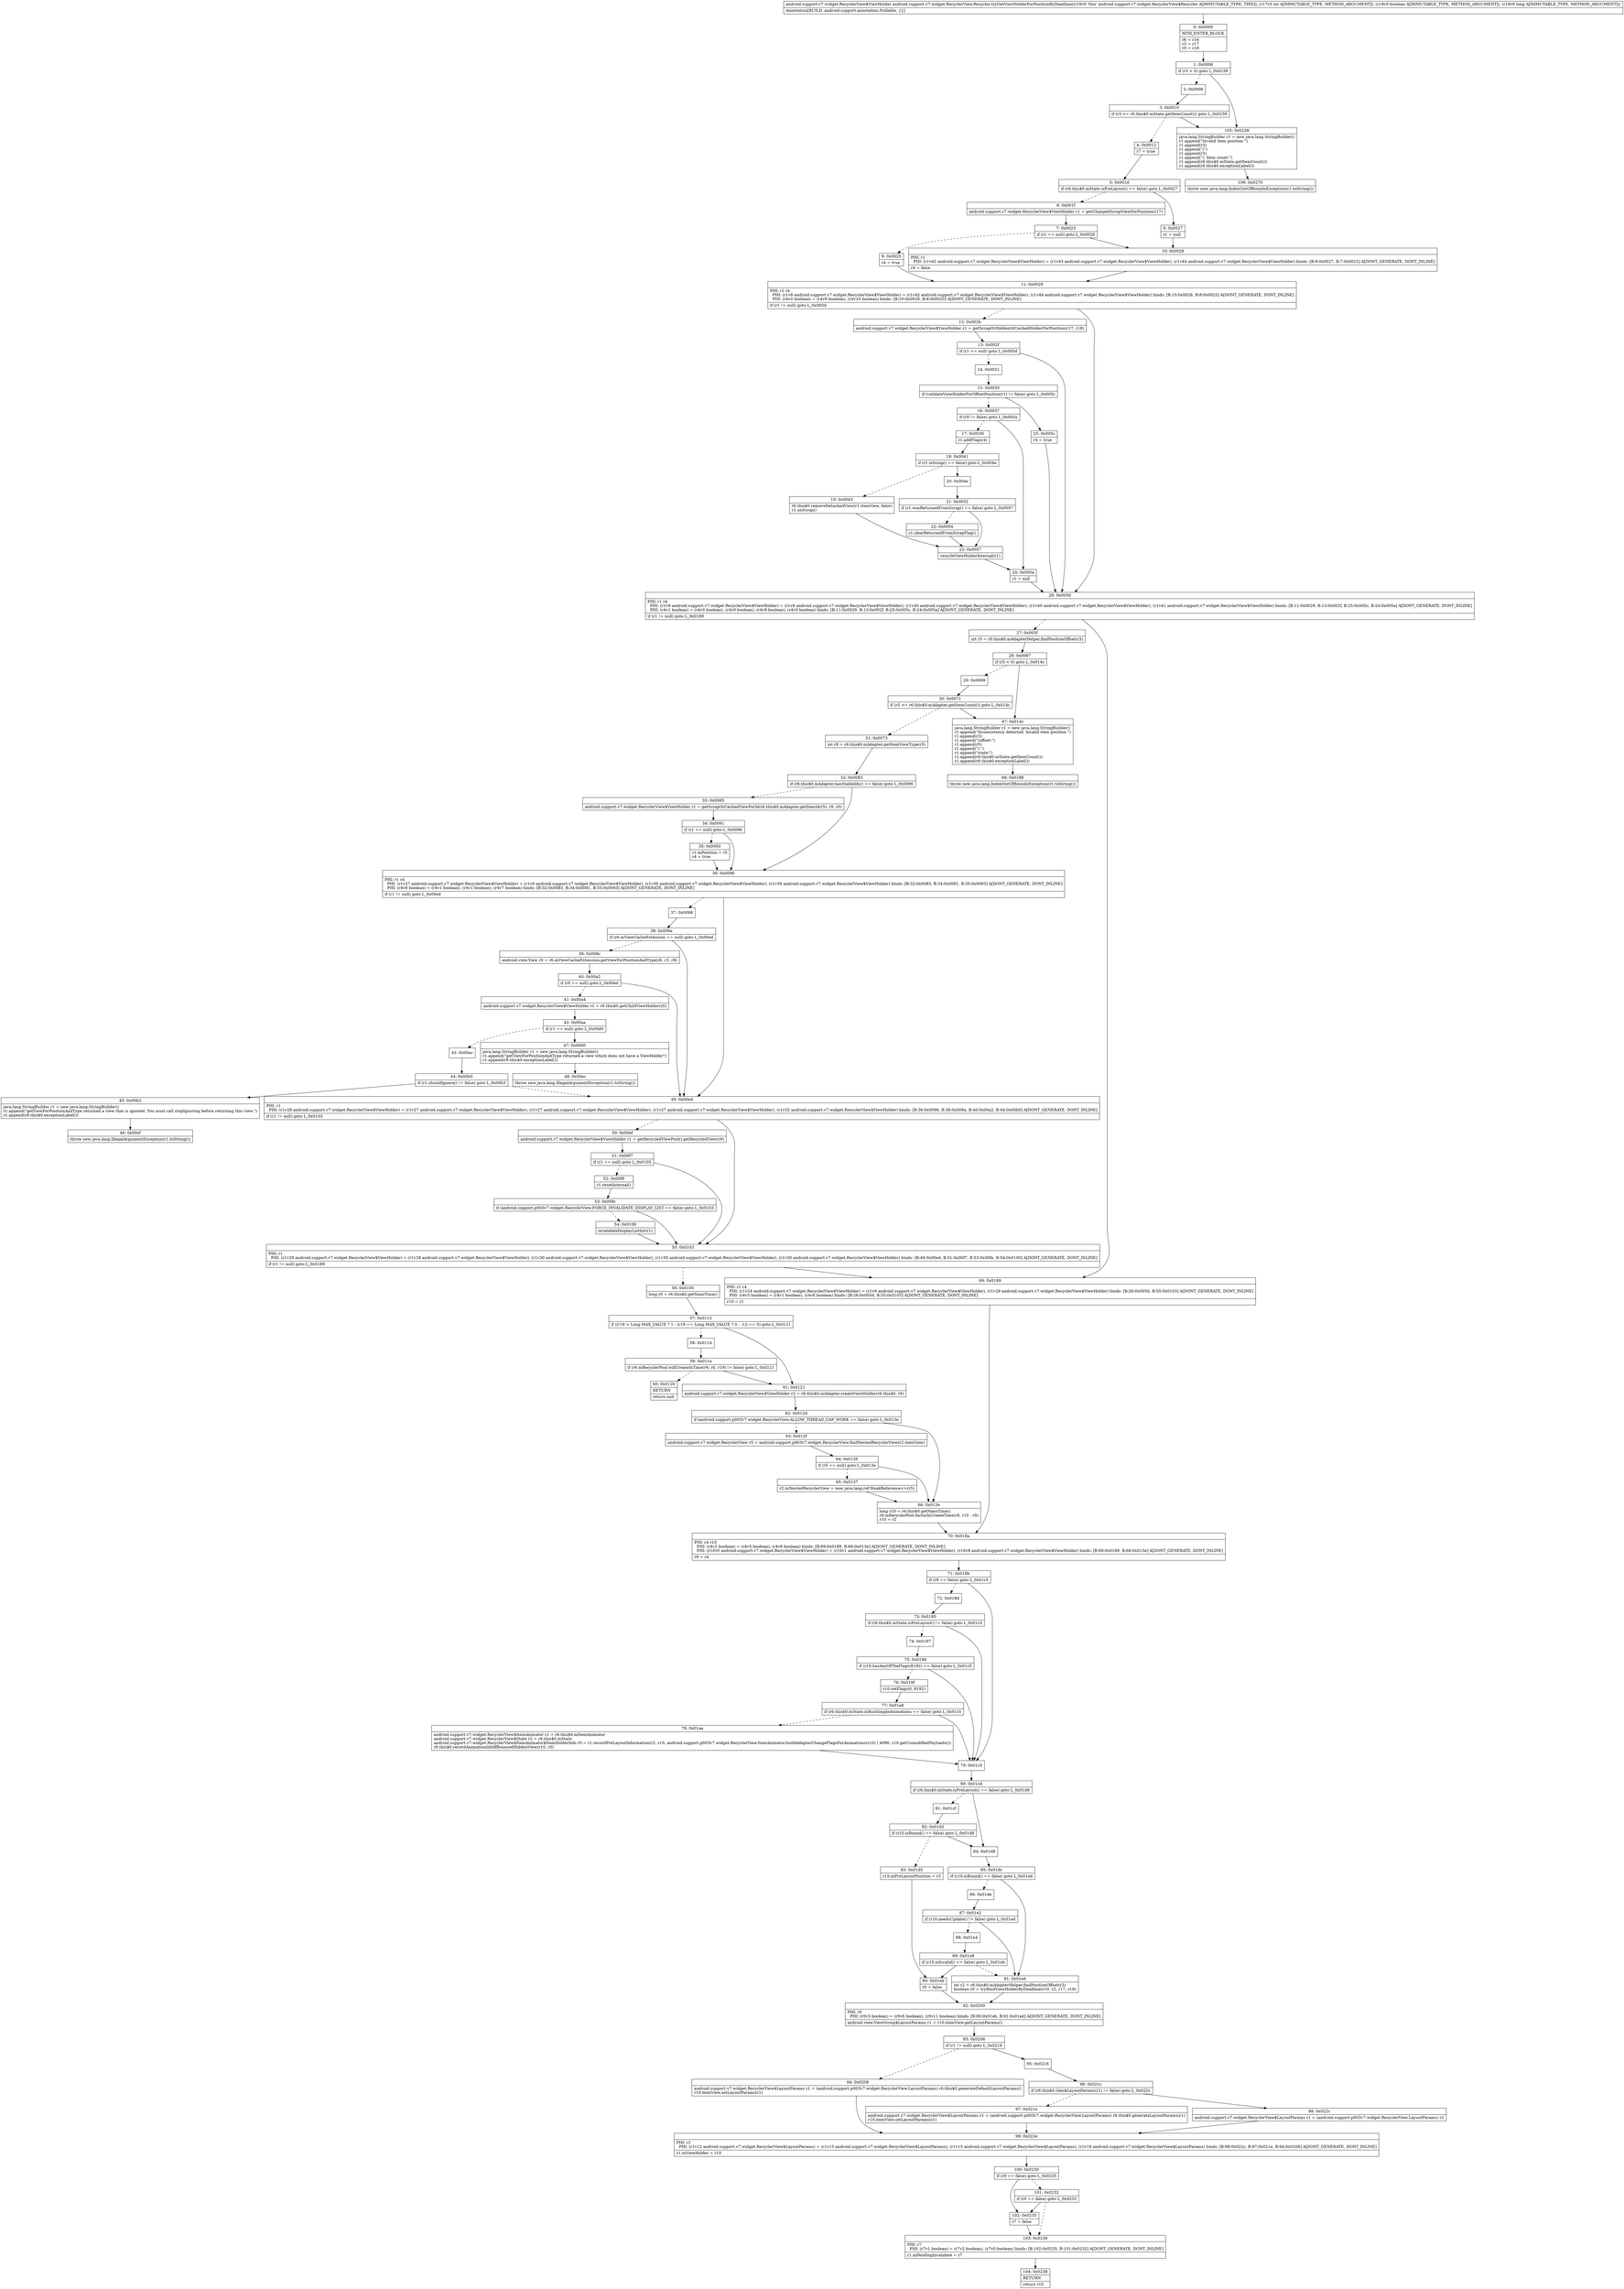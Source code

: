 digraph "CFG forandroid.support.v7.widget.RecyclerView.Recycler.tryGetViewHolderForPositionByDeadline(IZJ)Landroid\/support\/v7\/widget\/RecyclerView$ViewHolder;" {
Node_0 [shape=record,label="{0\:\ 0x0000|MTH_ENTER_BLOCK\l|r6 = r16\lr3 = r17\lr0 = r18\l}"];
Node_1 [shape=record,label="{1\:\ 0x0006|if (r3 \< 0) goto L_0x0239\l}"];
Node_2 [shape=record,label="{2\:\ 0x0008}"];
Node_3 [shape=record,label="{3\:\ 0x0010|if (r3 \>= r6.this$0.mState.getItemCount()) goto L_0x0239\l}"];
Node_4 [shape=record,label="{4\:\ 0x0012|r7 = true\l}"];
Node_5 [shape=record,label="{5\:\ 0x001d|if (r6.this$0.mState.isPreLayout() == false) goto L_0x0027\l}"];
Node_6 [shape=record,label="{6\:\ 0x001f|android.support.v7.widget.RecyclerView$ViewHolder r1 = getChangedScrapViewForPosition(r17)\l}"];
Node_7 [shape=record,label="{7\:\ 0x0023|if (r1 == null) goto L_0x0028\l}"];
Node_8 [shape=record,label="{8\:\ 0x0025|r4 = true\l}"];
Node_9 [shape=record,label="{9\:\ 0x0027|r1 = null\l}"];
Node_10 [shape=record,label="{10\:\ 0x0028|PHI: r1 \l  PHI: (r1v42 android.support.v7.widget.RecyclerView$ViewHolder) = (r1v43 android.support.v7.widget.RecyclerView$ViewHolder), (r1v44 android.support.v7.widget.RecyclerView$ViewHolder) binds: [B:9:0x0027, B:7:0x0023] A[DONT_GENERATE, DONT_INLINE]\l|r4 = false\l}"];
Node_11 [shape=record,label="{11\:\ 0x0029|PHI: r1 r4 \l  PHI: (r1v8 android.support.v7.widget.RecyclerView$ViewHolder) = (r1v42 android.support.v7.widget.RecyclerView$ViewHolder), (r1v44 android.support.v7.widget.RecyclerView$ViewHolder) binds: [B:10:0x0028, B:8:0x0025] A[DONT_GENERATE, DONT_INLINE]\l  PHI: (r4v0 boolean) = (r4v9 boolean), (r4v10 boolean) binds: [B:10:0x0028, B:8:0x0025] A[DONT_GENERATE, DONT_INLINE]\l|if (r1 != null) goto L_0x005d\l}"];
Node_12 [shape=record,label="{12\:\ 0x002b|android.support.v7.widget.RecyclerView$ViewHolder r1 = getScrapOrHiddenOrCachedHolderForPosition(r17, r18)\l}"];
Node_13 [shape=record,label="{13\:\ 0x002f|if (r1 == null) goto L_0x005d\l}"];
Node_14 [shape=record,label="{14\:\ 0x0031}"];
Node_15 [shape=record,label="{15\:\ 0x0035|if (validateViewHolderForOffsetPosition(r1) != false) goto L_0x005c\l}"];
Node_16 [shape=record,label="{16\:\ 0x0037|if (r0 != false) goto L_0x005a\l}"];
Node_17 [shape=record,label="{17\:\ 0x0039|r1.addFlags(4)\l}"];
Node_18 [shape=record,label="{18\:\ 0x0041|if (r1.isScrap() == false) goto L_0x004e\l}"];
Node_19 [shape=record,label="{19\:\ 0x0043|r6.this$0.removeDetachedView(r1.itemView, false)\lr1.unScrap()\l}"];
Node_20 [shape=record,label="{20\:\ 0x004e}"];
Node_21 [shape=record,label="{21\:\ 0x0052|if (r1.wasReturnedFromScrap() == false) goto L_0x0057\l}"];
Node_22 [shape=record,label="{22\:\ 0x0054|r1.clearReturnedFromScrapFlag()\l}"];
Node_23 [shape=record,label="{23\:\ 0x0057|recycleViewHolderInternal(r1)\l}"];
Node_24 [shape=record,label="{24\:\ 0x005a|r1 = null\l}"];
Node_25 [shape=record,label="{25\:\ 0x005c|r4 = true\l}"];
Node_26 [shape=record,label="{26\:\ 0x005d|PHI: r1 r4 \l  PHI: (r1v9 android.support.v7.widget.RecyclerView$ViewHolder) = (r1v8 android.support.v7.widget.RecyclerView$ViewHolder), (r1v40 android.support.v7.widget.RecyclerView$ViewHolder), (r1v40 android.support.v7.widget.RecyclerView$ViewHolder), (r1v41 android.support.v7.widget.RecyclerView$ViewHolder) binds: [B:11:0x0029, B:13:0x002f, B:25:0x005c, B:24:0x005a] A[DONT_GENERATE, DONT_INLINE]\l  PHI: (r4v1 boolean) = (r4v0 boolean), (r4v0 boolean), (r4v8 boolean), (r4v0 boolean) binds: [B:11:0x0029, B:13:0x002f, B:25:0x005c, B:24:0x005a] A[DONT_GENERATE, DONT_INLINE]\l|if (r1 != null) goto L_0x0189\l}"];
Node_27 [shape=record,label="{27\:\ 0x005f|int r5 = r6.this$0.mAdapterHelper.findPositionOffset(r3)\l}"];
Node_28 [shape=record,label="{28\:\ 0x0067|if (r5 \< 0) goto L_0x014c\l}"];
Node_29 [shape=record,label="{29\:\ 0x0069}"];
Node_30 [shape=record,label="{30\:\ 0x0071|if (r5 \>= r6.this$0.mAdapter.getItemCount()) goto L_0x014c\l}"];
Node_31 [shape=record,label="{31\:\ 0x0073|int r9 = r6.this$0.mAdapter.getItemViewType(r5)\l}"];
Node_32 [shape=record,label="{32\:\ 0x0083|if (r6.this$0.mAdapter.hasStableIds() == false) goto L_0x0096\l}"];
Node_33 [shape=record,label="{33\:\ 0x0085|android.support.v7.widget.RecyclerView$ViewHolder r1 = getScrapOrCachedViewForId(r6.this$0.mAdapter.getItemId(r5), r9, r0)\l}"];
Node_34 [shape=record,label="{34\:\ 0x0091|if (r1 == null) goto L_0x0096\l}"];
Node_35 [shape=record,label="{35\:\ 0x0093|r1.mPosition = r5\lr4 = true\l}"];
Node_36 [shape=record,label="{36\:\ 0x0096|PHI: r1 r4 \l  PHI: (r1v27 android.support.v7.widget.RecyclerView$ViewHolder) = (r1v9 android.support.v7.widget.RecyclerView$ViewHolder), (r1v39 android.support.v7.widget.RecyclerView$ViewHolder), (r1v39 android.support.v7.widget.RecyclerView$ViewHolder) binds: [B:32:0x0083, B:34:0x0091, B:35:0x0093] A[DONT_GENERATE, DONT_INLINE]\l  PHI: (r4v6 boolean) = (r4v1 boolean), (r4v1 boolean), (r4v7 boolean) binds: [B:32:0x0083, B:34:0x0091, B:35:0x0093] A[DONT_GENERATE, DONT_INLINE]\l|if (r1 != null) goto L_0x00ed\l}"];
Node_37 [shape=record,label="{37\:\ 0x0098}"];
Node_38 [shape=record,label="{38\:\ 0x009a|if (r6.mViewCacheExtension == null) goto L_0x00ed\l}"];
Node_39 [shape=record,label="{39\:\ 0x009c|android.view.View r0 = r6.mViewCacheExtension.getViewForPositionAndType(r6, r3, r9)\l}"];
Node_40 [shape=record,label="{40\:\ 0x00a2|if (r0 == null) goto L_0x00ed\l}"];
Node_41 [shape=record,label="{41\:\ 0x00a4|android.support.v7.widget.RecyclerView$ViewHolder r1 = r6.this$0.getChildViewHolder(r0)\l}"];
Node_42 [shape=record,label="{42\:\ 0x00aa|if (r1 == null) goto L_0x00d0\l}"];
Node_43 [shape=record,label="{43\:\ 0x00ac}"];
Node_44 [shape=record,label="{44\:\ 0x00b0|if (r1.shouldIgnore() != false) goto L_0x00b3\l}"];
Node_45 [shape=record,label="{45\:\ 0x00b3|java.lang.StringBuilder r1 = new java.lang.StringBuilder()\lr1.append(\"getViewForPositionAndType returned a view that is ignored. You must call stopIgnoring before returning this view.\")\lr1.append(r6.this$0.exceptionLabel())\l}"];
Node_46 [shape=record,label="{46\:\ 0x00cf|throw new java.lang.IllegalArgumentException(r1.toString())\l}"];
Node_47 [shape=record,label="{47\:\ 0x00d0|java.lang.StringBuilder r1 = new java.lang.StringBuilder()\lr1.append(\"getViewForPositionAndType returned a view which does not have a ViewHolder\")\lr1.append(r6.this$0.exceptionLabel())\l}"];
Node_48 [shape=record,label="{48\:\ 0x00ec|throw new java.lang.IllegalArgumentException(r1.toString())\l}"];
Node_49 [shape=record,label="{49\:\ 0x00ed|PHI: r1 \l  PHI: (r1v28 android.support.v7.widget.RecyclerView$ViewHolder) = (r1v27 android.support.v7.widget.RecyclerView$ViewHolder), (r1v27 android.support.v7.widget.RecyclerView$ViewHolder), (r1v27 android.support.v7.widget.RecyclerView$ViewHolder), (r1v32 android.support.v7.widget.RecyclerView$ViewHolder) binds: [B:36:0x0096, B:38:0x009a, B:40:0x00a2, B:44:0x00b0] A[DONT_GENERATE, DONT_INLINE]\l|if (r1 != null) goto L_0x0103\l}"];
Node_50 [shape=record,label="{50\:\ 0x00ef|android.support.v7.widget.RecyclerView$ViewHolder r1 = getRecycledViewPool().getRecycledView(r9)\l}"];
Node_51 [shape=record,label="{51\:\ 0x00f7|if (r1 == null) goto L_0x0103\l}"];
Node_52 [shape=record,label="{52\:\ 0x00f9|r1.resetInternal()\l}"];
Node_53 [shape=record,label="{53\:\ 0x00fe|if (android.support.p003v7.widget.RecyclerView.FORCE_INVALIDATE_DISPLAY_LIST == false) goto L_0x0103\l}"];
Node_54 [shape=record,label="{54\:\ 0x0100|invalidateDisplayListInt(r1)\l}"];
Node_55 [shape=record,label="{55\:\ 0x0103|PHI: r1 \l  PHI: (r1v29 android.support.v7.widget.RecyclerView$ViewHolder) = (r1v28 android.support.v7.widget.RecyclerView$ViewHolder), (r1v30 android.support.v7.widget.RecyclerView$ViewHolder), (r1v30 android.support.v7.widget.RecyclerView$ViewHolder), (r1v30 android.support.v7.widget.RecyclerView$ViewHolder) binds: [B:49:0x00ed, B:51:0x00f7, B:53:0x00fe, B:54:0x0100] A[DONT_GENERATE, DONT_INLINE]\l|if (r1 != null) goto L_0x0189\l}"];
Node_56 [shape=record,label="{56\:\ 0x0105|long r0 = r6.this$0.getNanoTime()\l}"];
Node_57 [shape=record,label="{57\:\ 0x0112|if ((r19 \> Long.MAX_VALUE ? 1 : (r19 == Long.MAX_VALUE ? 0 : \-1)) == 0) goto L_0x0121\l}"];
Node_58 [shape=record,label="{58\:\ 0x0114}"];
Node_59 [shape=record,label="{59\:\ 0x011e|if (r6.mRecyclerPool.willCreateInTime(r9, r0, r19) != false) goto L_0x0121\l}"];
Node_60 [shape=record,label="{60\:\ 0x0120|RETURN\l|return null\l}"];
Node_61 [shape=record,label="{61\:\ 0x0121|android.support.v7.widget.RecyclerView$ViewHolder r2 = r6.this$0.mAdapter.createViewHolder(r6.this$0, r9)\l}"];
Node_62 [shape=record,label="{62\:\ 0x012d|if (android.support.p003v7.widget.RecyclerView.ALLOW_THREAD_GAP_WORK == false) goto L_0x013e\l}"];
Node_63 [shape=record,label="{63\:\ 0x012f|android.support.v7.widget.RecyclerView r5 = android.support.p003v7.widget.RecyclerView.findNestedRecyclerView(r2.itemView)\l}"];
Node_64 [shape=record,label="{64\:\ 0x0135|if (r5 == null) goto L_0x013e\l}"];
Node_65 [shape=record,label="{65\:\ 0x0137|r2.mNestedRecyclerView = new java.lang.ref.WeakReference\<\>(r5)\l}"];
Node_66 [shape=record,label="{66\:\ 0x013e|long r10 = r6.this$0.getNanoTime()\lr6.mRecyclerPool.factorInCreateTime(r9, r10 \- r0)\lr10 = r2\l}"];
Node_67 [shape=record,label="{67\:\ 0x014c|java.lang.StringBuilder r1 = new java.lang.StringBuilder()\lr1.append(\"Inconsistency detected. Invalid item position \")\lr1.append(r3)\lr1.append(\"(offset:\")\lr1.append(r5)\lr1.append(\").\")\lr1.append(\"state:\")\lr1.append(r6.this$0.mState.getItemCount())\lr1.append(r6.this$0.exceptionLabel())\l}"];
Node_68 [shape=record,label="{68\:\ 0x0188|throw new java.lang.IndexOutOfBoundsException(r1.toString())\l}"];
Node_69 [shape=record,label="{69\:\ 0x0189|PHI: r1 r4 \l  PHI: (r1v24 android.support.v7.widget.RecyclerView$ViewHolder) = (r1v9 android.support.v7.widget.RecyclerView$ViewHolder), (r1v29 android.support.v7.widget.RecyclerView$ViewHolder) binds: [B:26:0x005d, B:55:0x0103] A[DONT_GENERATE, DONT_INLINE]\l  PHI: (r4v5 boolean) = (r4v1 boolean), (r4v6 boolean) binds: [B:26:0x005d, B:55:0x0103] A[DONT_GENERATE, DONT_INLINE]\l|r10 = r1\l}"];
Node_70 [shape=record,label="{70\:\ 0x018a|PHI: r4 r10 \l  PHI: (r4v2 boolean) = (r4v5 boolean), (r4v6 boolean) binds: [B:69:0x0189, B:66:0x013e] A[DONT_GENERATE, DONT_INLINE]\l  PHI: (r10v0 android.support.v7.widget.RecyclerView$ViewHolder) = (r10v1 android.support.v7.widget.RecyclerView$ViewHolder), (r10v8 android.support.v7.widget.RecyclerView$ViewHolder) binds: [B:69:0x0189, B:66:0x013e] A[DONT_GENERATE, DONT_INLINE]\l|r9 = r4\l}"];
Node_71 [shape=record,label="{71\:\ 0x018b|if (r9 == false) goto L_0x01c5\l}"];
Node_72 [shape=record,label="{72\:\ 0x018d}"];
Node_73 [shape=record,label="{73\:\ 0x0195|if (r6.this$0.mState.isPreLayout() != false) goto L_0x01c5\l}"];
Node_74 [shape=record,label="{74\:\ 0x0197}"];
Node_75 [shape=record,label="{75\:\ 0x019d|if (r10.hasAnyOfTheFlags(8192) == false) goto L_0x01c5\l}"];
Node_76 [shape=record,label="{76\:\ 0x019f|r10.setFlags(0, 8192)\l}"];
Node_77 [shape=record,label="{77\:\ 0x01a8|if (r6.this$0.mState.mRunSimpleAnimations == false) goto L_0x01c5\l}"];
Node_78 [shape=record,label="{78\:\ 0x01aa|android.support.v7.widget.RecyclerView$ItemAnimator r1 = r6.this$0.mItemAnimator\landroid.support.v7.widget.RecyclerView$State r2 = r6.this$0.mState\landroid.support.v7.widget.RecyclerView$ItemAnimator$ItemHolderInfo r0 = r1.recordPreLayoutInformation(r2, r10, android.support.p003v7.widget.RecyclerView.ItemAnimator.buildAdapterChangeFlagsForAnimations(r10) \| 4096, r10.getUnmodifiedPayloads())\lr6.this$0.recordAnimationInfoIfBouncedHiddenView(r10, r0)\l}"];
Node_79 [shape=record,label="{79\:\ 0x01c5}"];
Node_80 [shape=record,label="{80\:\ 0x01cd|if (r6.this$0.mState.isPreLayout() == false) goto L_0x01d8\l}"];
Node_81 [shape=record,label="{81\:\ 0x01cf}"];
Node_82 [shape=record,label="{82\:\ 0x01d3|if (r10.isBound() == false) goto L_0x01d8\l}"];
Node_83 [shape=record,label="{83\:\ 0x01d5|r10.mPreLayoutPosition = r3\l}"];
Node_84 [shape=record,label="{84\:\ 0x01d8}"];
Node_85 [shape=record,label="{85\:\ 0x01dc|if (r10.isBound() == false) goto L_0x01ed\l}"];
Node_86 [shape=record,label="{86\:\ 0x01de}"];
Node_87 [shape=record,label="{87\:\ 0x01e2|if (r10.needsUpdate() != false) goto L_0x01ed\l}"];
Node_88 [shape=record,label="{88\:\ 0x01e4}"];
Node_89 [shape=record,label="{89\:\ 0x01e8|if (r10.isInvalid() == false) goto L_0x01eb\l}"];
Node_90 [shape=record,label="{90\:\ 0x01eb|r0 = false\l}"];
Node_91 [shape=record,label="{91\:\ 0x01ed|int r2 = r6.this$0.mAdapterHelper.findPositionOffset(r3)\lboolean r0 = tryBindViewHolderByDeadline(r10, r2, r17, r19)\l}"];
Node_92 [shape=record,label="{92\:\ 0x0200|PHI: r0 \l  PHI: (r0v5 boolean) = (r0v6 boolean), (r0v11 boolean) binds: [B:90:0x01eb, B:91:0x01ed] A[DONT_GENERATE, DONT_INLINE]\l|android.view.ViewGroup$LayoutParams r1 = r10.itemView.getLayoutParams()\l}"];
Node_93 [shape=record,label="{93\:\ 0x0206|if (r1 != null) goto L_0x0216\l}"];
Node_94 [shape=record,label="{94\:\ 0x0208|android.support.v7.widget.RecyclerView$LayoutParams r1 = (android.support.p003v7.widget.RecyclerView.LayoutParams) r6.this$0.generateDefaultLayoutParams()\lr10.itemView.setLayoutParams(r1)\l}"];
Node_95 [shape=record,label="{95\:\ 0x0216}"];
Node_96 [shape=record,label="{96\:\ 0x021c|if (r6.this$0.checkLayoutParams(r1) != false) goto L_0x022c\l}"];
Node_97 [shape=record,label="{97\:\ 0x021e|android.support.v7.widget.RecyclerView$LayoutParams r1 = (android.support.p003v7.widget.RecyclerView.LayoutParams) r6.this$0.generateLayoutParams(r1)\lr10.itemView.setLayoutParams(r1)\l}"];
Node_98 [shape=record,label="{98\:\ 0x022c|android.support.v7.widget.RecyclerView$LayoutParams r1 = (android.support.p003v7.widget.RecyclerView.LayoutParams) r1\l}"];
Node_99 [shape=record,label="{99\:\ 0x022e|PHI: r1 \l  PHI: (r1v12 android.support.v7.widget.RecyclerView$LayoutParams) = (r1v13 android.support.v7.widget.RecyclerView$LayoutParams), (r1v15 android.support.v7.widget.RecyclerView$LayoutParams), (r1v18 android.support.v7.widget.RecyclerView$LayoutParams) binds: [B:98:0x022c, B:97:0x021e, B:94:0x0208] A[DONT_GENERATE, DONT_INLINE]\l|r1.mViewHolder = r10\l}"];
Node_100 [shape=record,label="{100\:\ 0x0230|if (r9 == false) goto L_0x0235\l}"];
Node_101 [shape=record,label="{101\:\ 0x0232|if (r0 == false) goto L_0x0235\l}"];
Node_102 [shape=record,label="{102\:\ 0x0235|r7 = false\l}"];
Node_103 [shape=record,label="{103\:\ 0x0236|PHI: r7 \l  PHI: (r7v1 boolean) = (r7v2 boolean), (r7v0 boolean) binds: [B:102:0x0235, B:101:0x0232] A[DONT_GENERATE, DONT_INLINE]\l|r1.mPendingInvalidate = r7\l}"];
Node_104 [shape=record,label="{104\:\ 0x0238|RETURN\l|return r10\l}"];
Node_105 [shape=record,label="{105\:\ 0x0239|java.lang.StringBuilder r1 = new java.lang.StringBuilder()\lr1.append(\"Invalid item position \")\lr1.append(r3)\lr1.append(\"(\")\lr1.append(r3)\lr1.append(\"). Item count:\")\lr1.append(r6.this$0.mState.getItemCount())\lr1.append(r6.this$0.exceptionLabel())\l}"];
Node_106 [shape=record,label="{106\:\ 0x0270|throw new java.lang.IndexOutOfBoundsException(r1.toString())\l}"];
MethodNode[shape=record,label="{android.support.v7.widget.RecyclerView$ViewHolder android.support.v7.widget.RecyclerView.Recycler.tryGetViewHolderForPositionByDeadline((r16v0 'this' android.support.v7.widget.RecyclerView$Recycler A[IMMUTABLE_TYPE, THIS]), (r17v0 int A[IMMUTABLE_TYPE, METHOD_ARGUMENT]), (r18v0 boolean A[IMMUTABLE_TYPE, METHOD_ARGUMENT]), (r19v0 long A[IMMUTABLE_TYPE, METHOD_ARGUMENT]))  | Annotation[BUILD, android.support.annotation.Nullable, \{\}]\l}"];
MethodNode -> Node_0;
Node_0 -> Node_1;
Node_1 -> Node_2[style=dashed];
Node_1 -> Node_105;
Node_2 -> Node_3;
Node_3 -> Node_4[style=dashed];
Node_3 -> Node_105;
Node_4 -> Node_5;
Node_5 -> Node_6[style=dashed];
Node_5 -> Node_9;
Node_6 -> Node_7;
Node_7 -> Node_8[style=dashed];
Node_7 -> Node_10;
Node_8 -> Node_11;
Node_9 -> Node_10;
Node_10 -> Node_11;
Node_11 -> Node_12[style=dashed];
Node_11 -> Node_26;
Node_12 -> Node_13;
Node_13 -> Node_14[style=dashed];
Node_13 -> Node_26;
Node_14 -> Node_15;
Node_15 -> Node_16[style=dashed];
Node_15 -> Node_25;
Node_16 -> Node_17[style=dashed];
Node_16 -> Node_24;
Node_17 -> Node_18;
Node_18 -> Node_19[style=dashed];
Node_18 -> Node_20;
Node_19 -> Node_23;
Node_20 -> Node_21;
Node_21 -> Node_22[style=dashed];
Node_21 -> Node_23;
Node_22 -> Node_23;
Node_23 -> Node_24;
Node_24 -> Node_26;
Node_25 -> Node_26;
Node_26 -> Node_27[style=dashed];
Node_26 -> Node_69;
Node_27 -> Node_28;
Node_28 -> Node_29[style=dashed];
Node_28 -> Node_67;
Node_29 -> Node_30;
Node_30 -> Node_31[style=dashed];
Node_30 -> Node_67;
Node_31 -> Node_32;
Node_32 -> Node_33[style=dashed];
Node_32 -> Node_36;
Node_33 -> Node_34;
Node_34 -> Node_35[style=dashed];
Node_34 -> Node_36;
Node_35 -> Node_36;
Node_36 -> Node_37[style=dashed];
Node_36 -> Node_49;
Node_37 -> Node_38;
Node_38 -> Node_39[style=dashed];
Node_38 -> Node_49;
Node_39 -> Node_40;
Node_40 -> Node_41[style=dashed];
Node_40 -> Node_49;
Node_41 -> Node_42;
Node_42 -> Node_43[style=dashed];
Node_42 -> Node_47;
Node_43 -> Node_44;
Node_44 -> Node_45;
Node_44 -> Node_49[style=dashed];
Node_45 -> Node_46;
Node_47 -> Node_48;
Node_49 -> Node_50[style=dashed];
Node_49 -> Node_55;
Node_50 -> Node_51;
Node_51 -> Node_52[style=dashed];
Node_51 -> Node_55;
Node_52 -> Node_53;
Node_53 -> Node_54[style=dashed];
Node_53 -> Node_55;
Node_54 -> Node_55;
Node_55 -> Node_56[style=dashed];
Node_55 -> Node_69;
Node_56 -> Node_57;
Node_57 -> Node_58[style=dashed];
Node_57 -> Node_61;
Node_58 -> Node_59;
Node_59 -> Node_60[style=dashed];
Node_59 -> Node_61;
Node_61 -> Node_62;
Node_62 -> Node_63[style=dashed];
Node_62 -> Node_66;
Node_63 -> Node_64;
Node_64 -> Node_65[style=dashed];
Node_64 -> Node_66;
Node_65 -> Node_66;
Node_66 -> Node_70;
Node_67 -> Node_68;
Node_69 -> Node_70;
Node_70 -> Node_71;
Node_71 -> Node_72[style=dashed];
Node_71 -> Node_79;
Node_72 -> Node_73;
Node_73 -> Node_74[style=dashed];
Node_73 -> Node_79;
Node_74 -> Node_75;
Node_75 -> Node_76[style=dashed];
Node_75 -> Node_79;
Node_76 -> Node_77;
Node_77 -> Node_78[style=dashed];
Node_77 -> Node_79;
Node_78 -> Node_79;
Node_79 -> Node_80;
Node_80 -> Node_81[style=dashed];
Node_80 -> Node_84;
Node_81 -> Node_82;
Node_82 -> Node_83[style=dashed];
Node_82 -> Node_84;
Node_83 -> Node_90;
Node_84 -> Node_85;
Node_85 -> Node_86[style=dashed];
Node_85 -> Node_91;
Node_86 -> Node_87;
Node_87 -> Node_88[style=dashed];
Node_87 -> Node_91;
Node_88 -> Node_89;
Node_89 -> Node_90;
Node_89 -> Node_91[style=dashed];
Node_90 -> Node_92;
Node_91 -> Node_92;
Node_92 -> Node_93;
Node_93 -> Node_94[style=dashed];
Node_93 -> Node_95;
Node_94 -> Node_99;
Node_95 -> Node_96;
Node_96 -> Node_97[style=dashed];
Node_96 -> Node_98;
Node_97 -> Node_99;
Node_98 -> Node_99;
Node_99 -> Node_100;
Node_100 -> Node_101[style=dashed];
Node_100 -> Node_102;
Node_101 -> Node_102;
Node_101 -> Node_103[style=dashed];
Node_102 -> Node_103;
Node_103 -> Node_104;
Node_105 -> Node_106;
}


